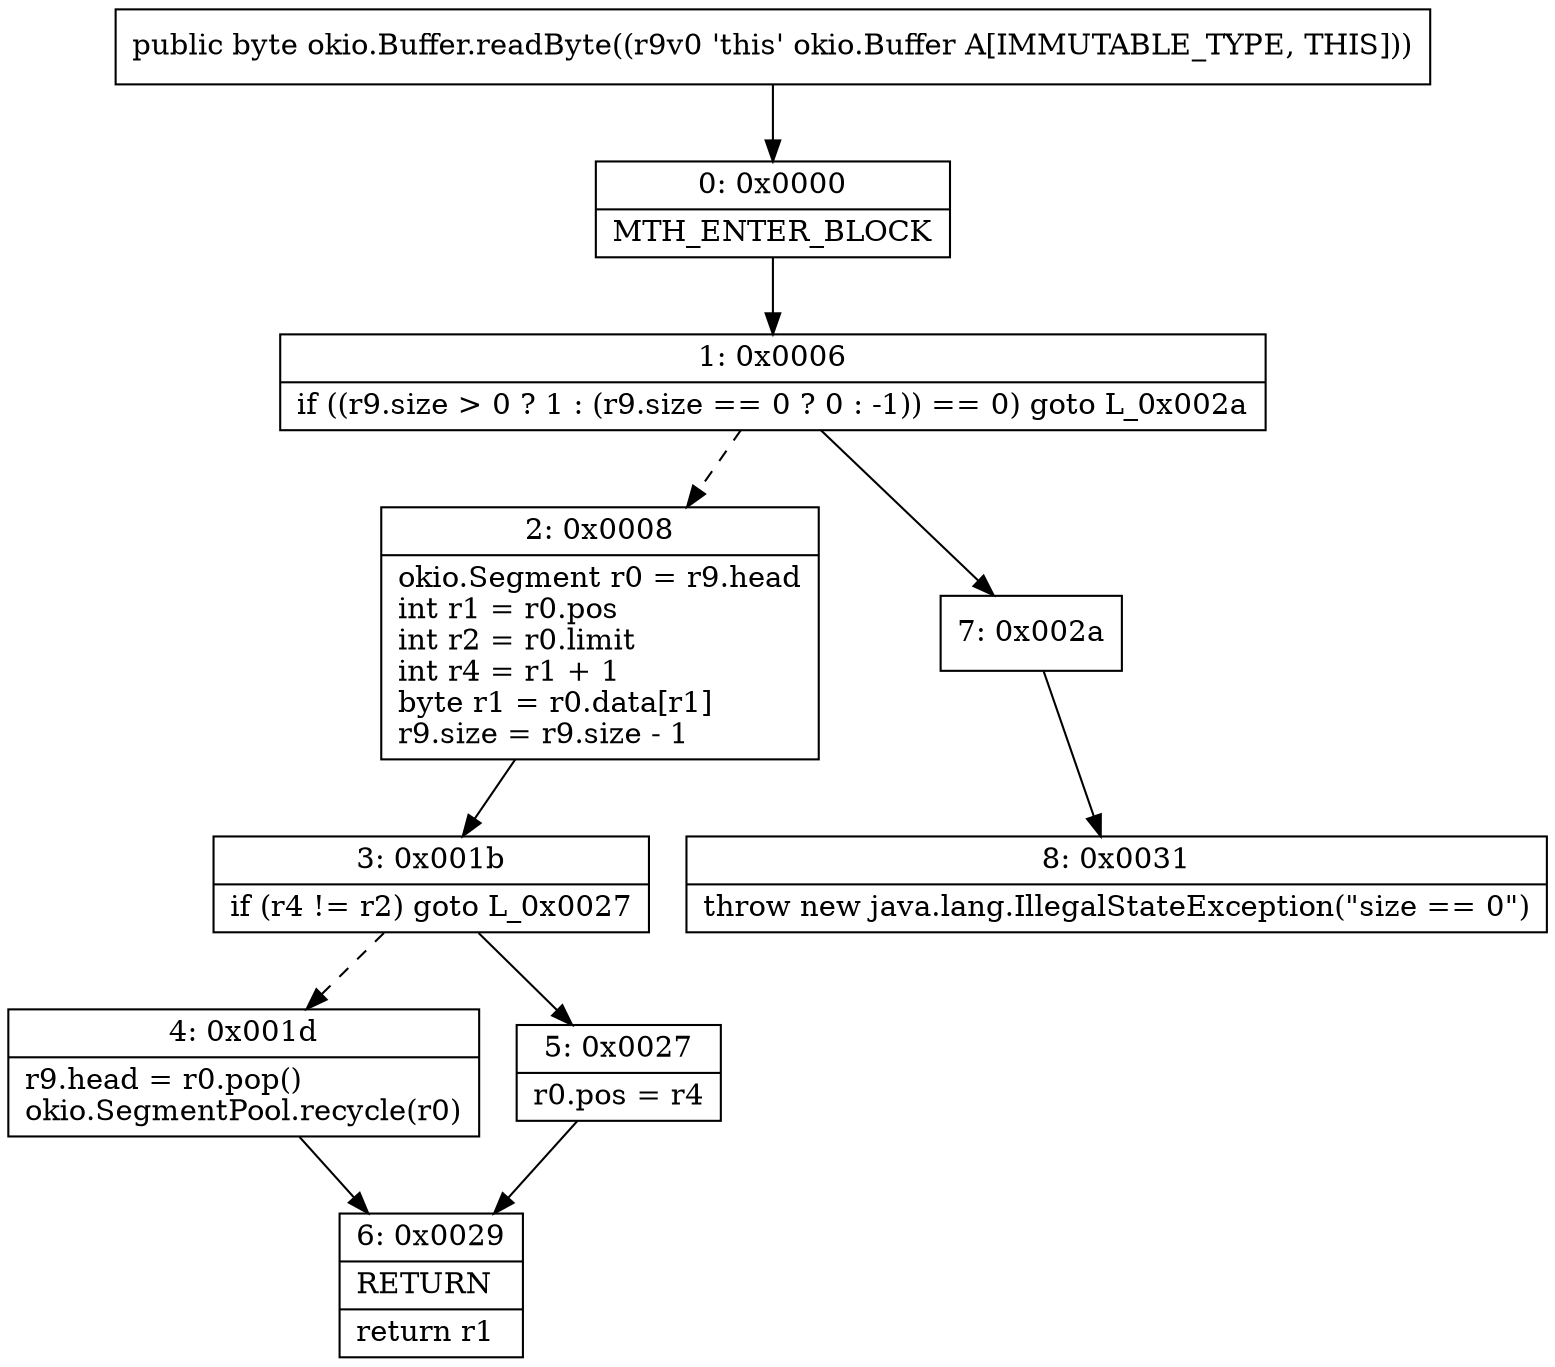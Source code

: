 digraph "CFG forokio.Buffer.readByte()B" {
Node_0 [shape=record,label="{0\:\ 0x0000|MTH_ENTER_BLOCK\l}"];
Node_1 [shape=record,label="{1\:\ 0x0006|if ((r9.size \> 0 ? 1 : (r9.size == 0 ? 0 : \-1)) == 0) goto L_0x002a\l}"];
Node_2 [shape=record,label="{2\:\ 0x0008|okio.Segment r0 = r9.head\lint r1 = r0.pos\lint r2 = r0.limit\lint r4 = r1 + 1\lbyte r1 = r0.data[r1]\lr9.size = r9.size \- 1\l}"];
Node_3 [shape=record,label="{3\:\ 0x001b|if (r4 != r2) goto L_0x0027\l}"];
Node_4 [shape=record,label="{4\:\ 0x001d|r9.head = r0.pop()\lokio.SegmentPool.recycle(r0)\l}"];
Node_5 [shape=record,label="{5\:\ 0x0027|r0.pos = r4\l}"];
Node_6 [shape=record,label="{6\:\ 0x0029|RETURN\l|return r1\l}"];
Node_7 [shape=record,label="{7\:\ 0x002a}"];
Node_8 [shape=record,label="{8\:\ 0x0031|throw new java.lang.IllegalStateException(\"size == 0\")\l}"];
MethodNode[shape=record,label="{public byte okio.Buffer.readByte((r9v0 'this' okio.Buffer A[IMMUTABLE_TYPE, THIS])) }"];
MethodNode -> Node_0;
Node_0 -> Node_1;
Node_1 -> Node_2[style=dashed];
Node_1 -> Node_7;
Node_2 -> Node_3;
Node_3 -> Node_4[style=dashed];
Node_3 -> Node_5;
Node_4 -> Node_6;
Node_5 -> Node_6;
Node_7 -> Node_8;
}

